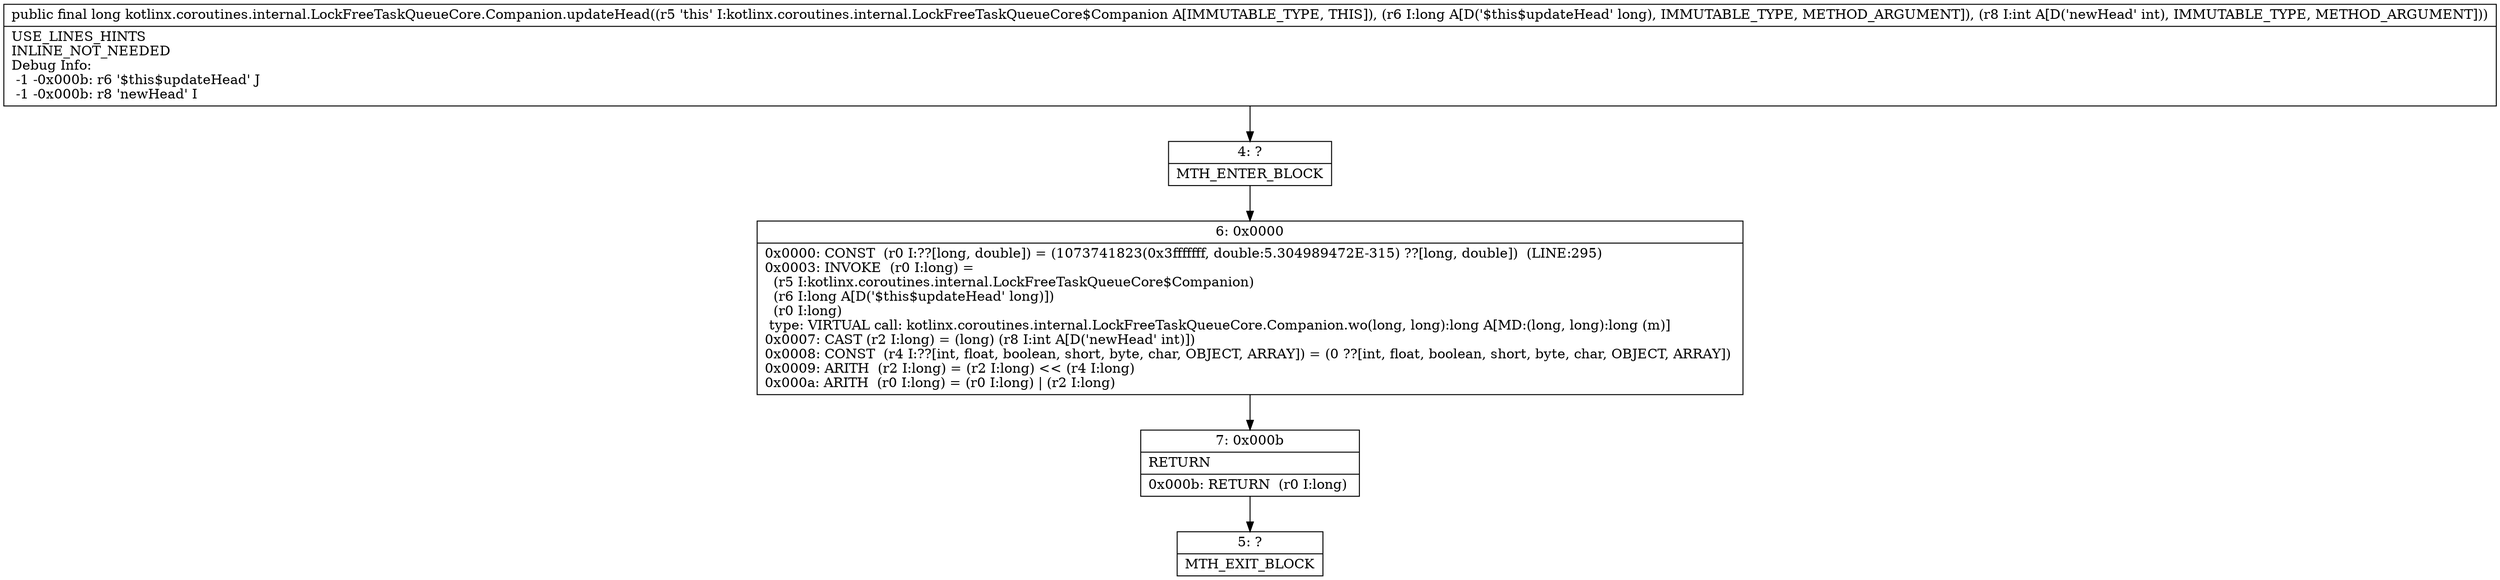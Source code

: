 digraph "CFG forkotlinx.coroutines.internal.LockFreeTaskQueueCore.Companion.updateHead(JI)J" {
Node_4 [shape=record,label="{4\:\ ?|MTH_ENTER_BLOCK\l}"];
Node_6 [shape=record,label="{6\:\ 0x0000|0x0000: CONST  (r0 I:??[long, double]) = (1073741823(0x3fffffff, double:5.304989472E\-315) ??[long, double])  (LINE:295)\l0x0003: INVOKE  (r0 I:long) = \l  (r5 I:kotlinx.coroutines.internal.LockFreeTaskQueueCore$Companion)\l  (r6 I:long A[D('$this$updateHead' long)])\l  (r0 I:long)\l type: VIRTUAL call: kotlinx.coroutines.internal.LockFreeTaskQueueCore.Companion.wo(long, long):long A[MD:(long, long):long (m)]\l0x0007: CAST (r2 I:long) = (long) (r8 I:int A[D('newHead' int)]) \l0x0008: CONST  (r4 I:??[int, float, boolean, short, byte, char, OBJECT, ARRAY]) = (0 ??[int, float, boolean, short, byte, char, OBJECT, ARRAY]) \l0x0009: ARITH  (r2 I:long) = (r2 I:long) \<\< (r4 I:long) \l0x000a: ARITH  (r0 I:long) = (r0 I:long) \| (r2 I:long) \l}"];
Node_7 [shape=record,label="{7\:\ 0x000b|RETURN\l|0x000b: RETURN  (r0 I:long) \l}"];
Node_5 [shape=record,label="{5\:\ ?|MTH_EXIT_BLOCK\l}"];
MethodNode[shape=record,label="{public final long kotlinx.coroutines.internal.LockFreeTaskQueueCore.Companion.updateHead((r5 'this' I:kotlinx.coroutines.internal.LockFreeTaskQueueCore$Companion A[IMMUTABLE_TYPE, THIS]), (r6 I:long A[D('$this$updateHead' long), IMMUTABLE_TYPE, METHOD_ARGUMENT]), (r8 I:int A[D('newHead' int), IMMUTABLE_TYPE, METHOD_ARGUMENT]))  | USE_LINES_HINTS\lINLINE_NOT_NEEDED\lDebug Info:\l  \-1 \-0x000b: r6 '$this$updateHead' J\l  \-1 \-0x000b: r8 'newHead' I\l}"];
MethodNode -> Node_4;Node_4 -> Node_6;
Node_6 -> Node_7;
Node_7 -> Node_5;
}

